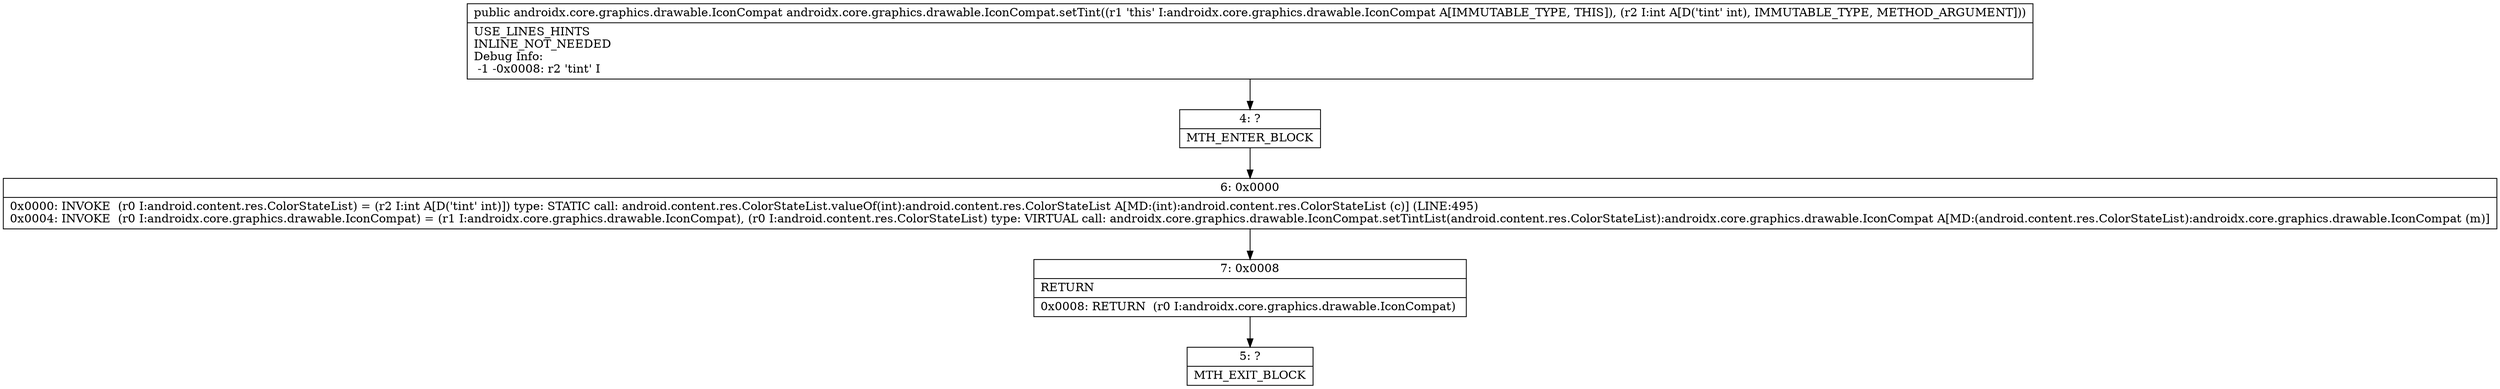 digraph "CFG forandroidx.core.graphics.drawable.IconCompat.setTint(I)Landroidx\/core\/graphics\/drawable\/IconCompat;" {
Node_4 [shape=record,label="{4\:\ ?|MTH_ENTER_BLOCK\l}"];
Node_6 [shape=record,label="{6\:\ 0x0000|0x0000: INVOKE  (r0 I:android.content.res.ColorStateList) = (r2 I:int A[D('tint' int)]) type: STATIC call: android.content.res.ColorStateList.valueOf(int):android.content.res.ColorStateList A[MD:(int):android.content.res.ColorStateList (c)] (LINE:495)\l0x0004: INVOKE  (r0 I:androidx.core.graphics.drawable.IconCompat) = (r1 I:androidx.core.graphics.drawable.IconCompat), (r0 I:android.content.res.ColorStateList) type: VIRTUAL call: androidx.core.graphics.drawable.IconCompat.setTintList(android.content.res.ColorStateList):androidx.core.graphics.drawable.IconCompat A[MD:(android.content.res.ColorStateList):androidx.core.graphics.drawable.IconCompat (m)]\l}"];
Node_7 [shape=record,label="{7\:\ 0x0008|RETURN\l|0x0008: RETURN  (r0 I:androidx.core.graphics.drawable.IconCompat) \l}"];
Node_5 [shape=record,label="{5\:\ ?|MTH_EXIT_BLOCK\l}"];
MethodNode[shape=record,label="{public androidx.core.graphics.drawable.IconCompat androidx.core.graphics.drawable.IconCompat.setTint((r1 'this' I:androidx.core.graphics.drawable.IconCompat A[IMMUTABLE_TYPE, THIS]), (r2 I:int A[D('tint' int), IMMUTABLE_TYPE, METHOD_ARGUMENT]))  | USE_LINES_HINTS\lINLINE_NOT_NEEDED\lDebug Info:\l  \-1 \-0x0008: r2 'tint' I\l}"];
MethodNode -> Node_4;Node_4 -> Node_6;
Node_6 -> Node_7;
Node_7 -> Node_5;
}

